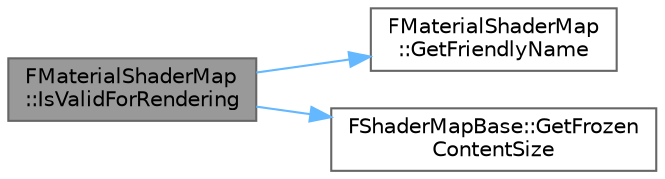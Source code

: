 digraph "FMaterialShaderMap::IsValidForRendering"
{
 // INTERACTIVE_SVG=YES
 // LATEX_PDF_SIZE
  bgcolor="transparent";
  edge [fontname=Helvetica,fontsize=10,labelfontname=Helvetica,labelfontsize=10];
  node [fontname=Helvetica,fontsize=10,shape=box,height=0.2,width=0.4];
  rankdir="LR";
  Node1 [id="Node000001",label="FMaterialShaderMap\l::IsValidForRendering",height=0.2,width=0.4,color="gray40", fillcolor="grey60", style="filled", fontcolor="black",tooltip=" "];
  Node1 -> Node2 [id="edge1_Node000001_Node000002",color="steelblue1",style="solid",tooltip=" "];
  Node2 [id="Node000002",label="FMaterialShaderMap\l::GetFriendlyName",height=0.2,width=0.4,color="grey40", fillcolor="white", style="filled",URL="$dd/d35/classFMaterialShaderMap.html#aaba8a4f4273466f6b649fbafc4836253",tooltip=" "];
  Node1 -> Node3 [id="edge2_Node000001_Node000003",color="steelblue1",style="solid",tooltip=" "];
  Node3 [id="Node000003",label="FShaderMapBase::GetFrozen\lContentSize",height=0.2,width=0.4,color="grey40", fillcolor="white", style="filled",URL="$d2/df4/classFShaderMapBase.html#a5ebceb1c67a003d5d45e3698c3daaddf",tooltip=" "];
}
